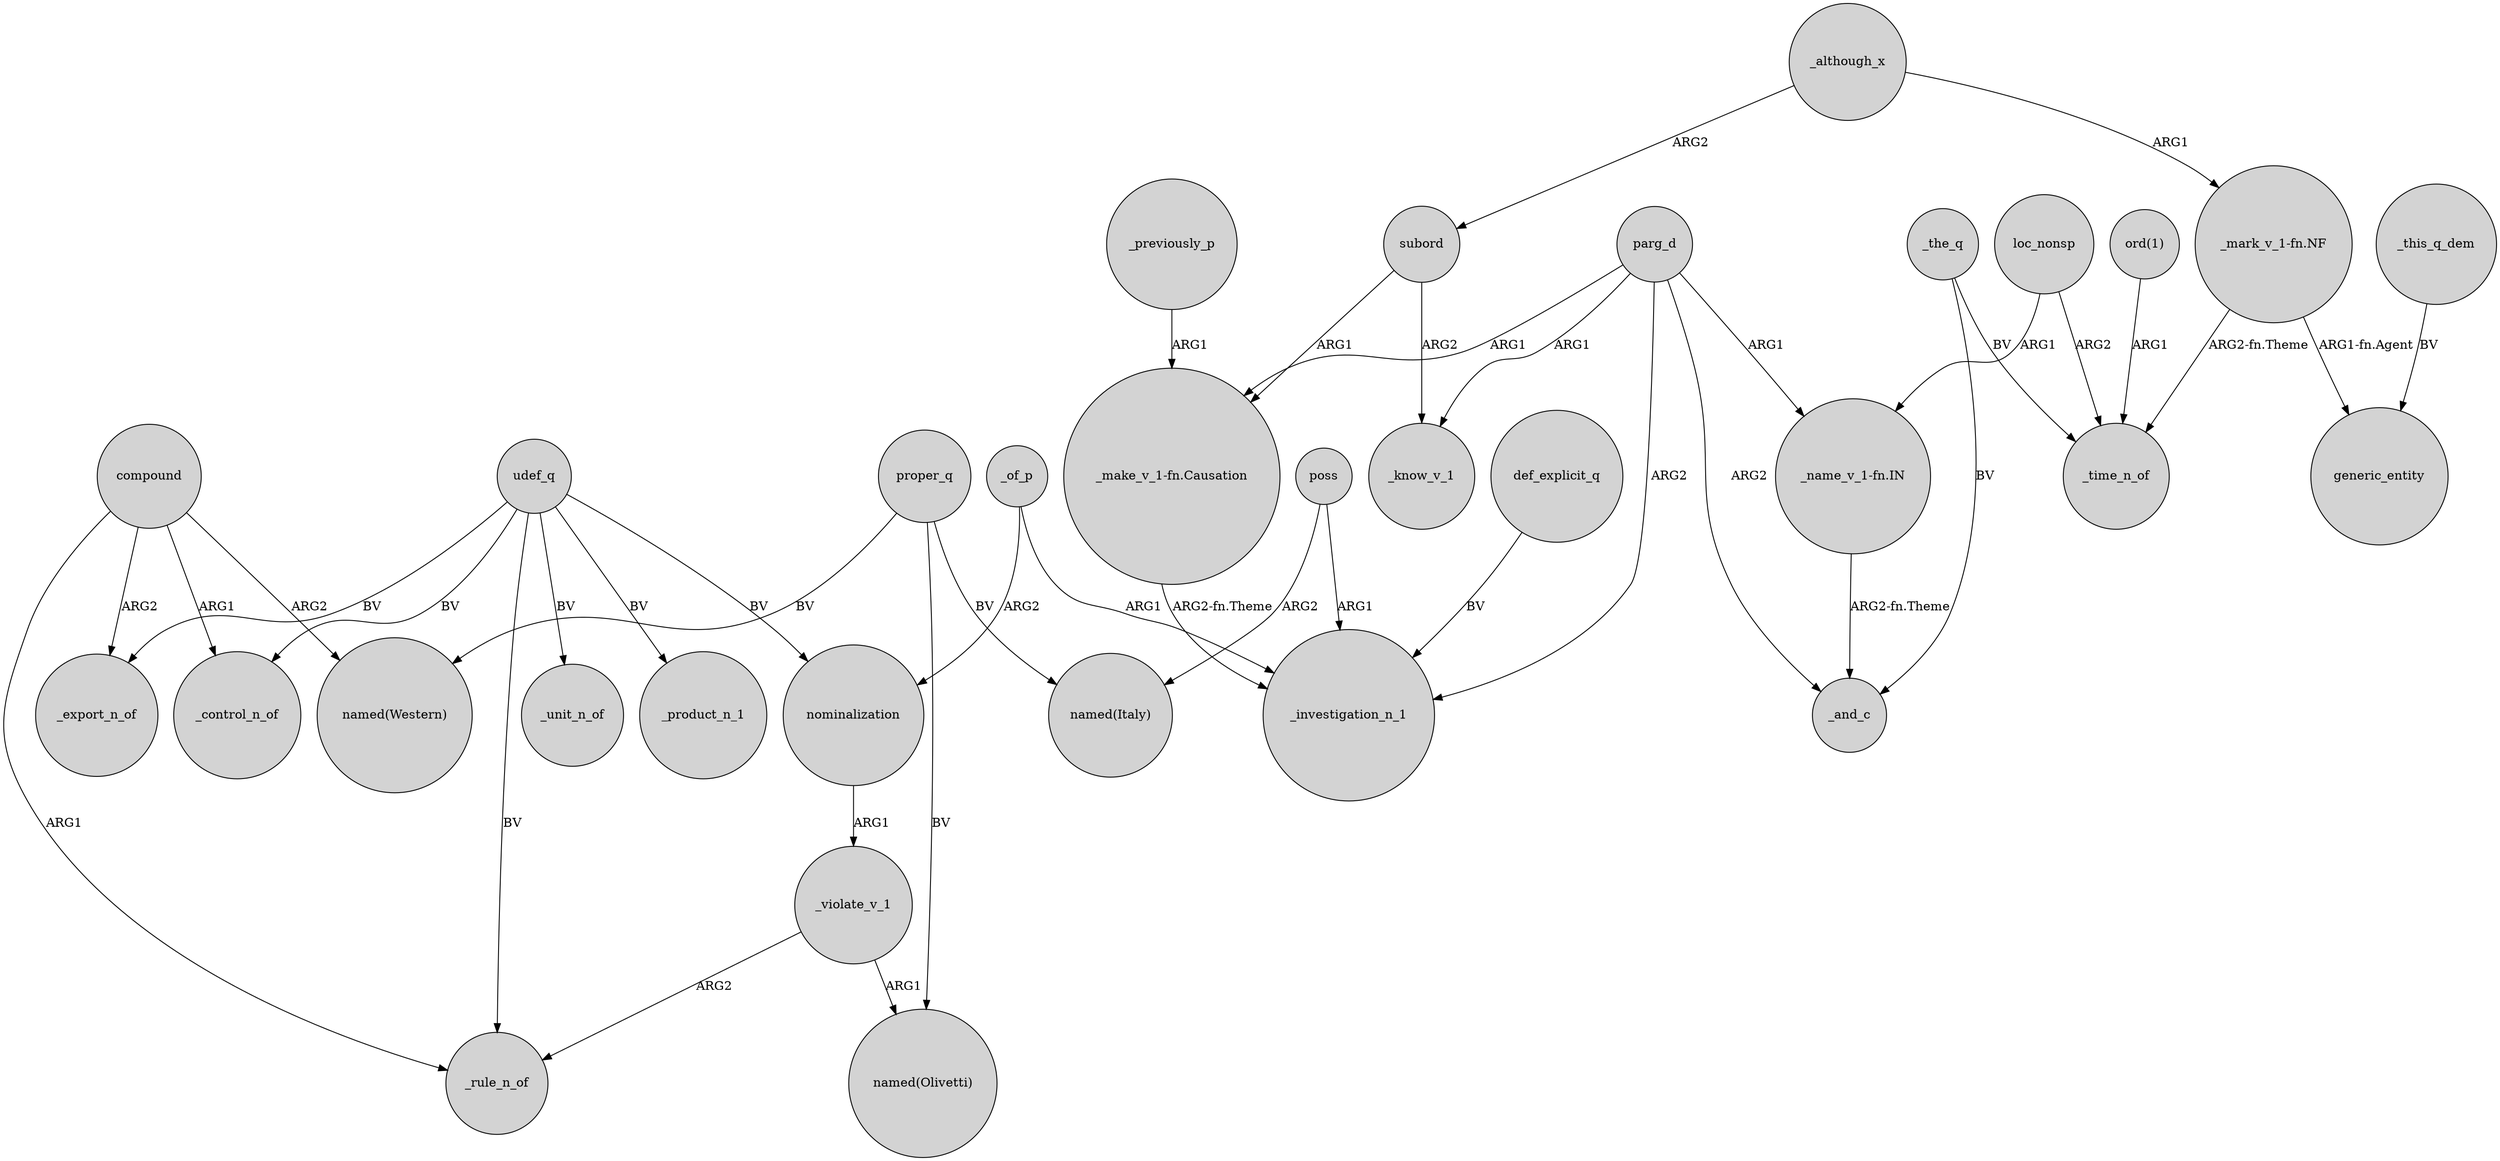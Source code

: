 digraph {
	node [shape=circle style=filled]
	compound -> _export_n_of [label=ARG2]
	udef_q -> _rule_n_of [label=BV]
	"_mark_v_1-fn.NF" -> generic_entity [label="ARG1-fn.Agent"]
	_the_q -> _and_c [label=BV]
	"_mark_v_1-fn.NF" -> _time_n_of [label="ARG2-fn.Theme"]
	"_name_v_1-fn.IN" -> _and_c [label="ARG2-fn.Theme"]
	subord -> "_make_v_1-fn.Causation" [label=ARG1]
	compound -> _rule_n_of [label=ARG1]
	udef_q -> _control_n_of [label=BV]
	udef_q -> _unit_n_of [label=BV]
	"_make_v_1-fn.Causation" -> _investigation_n_1 [label="ARG2-fn.Theme"]
	loc_nonsp -> _time_n_of [label=ARG2]
	poss -> "named(Italy)" [label=ARG2]
	proper_q -> "named(Olivetti)" [label=BV]
	def_explicit_q -> _investigation_n_1 [label=BV]
	parg_d -> _and_c [label=ARG2]
	nominalization -> _violate_v_1 [label=ARG1]
	subord -> _know_v_1 [label=ARG2]
	_violate_v_1 -> _rule_n_of [label=ARG2]
	_the_q -> _time_n_of [label=BV]
	_this_q_dem -> generic_entity [label=BV]
	compound -> _control_n_of [label=ARG1]
	_of_p -> nominalization [label=ARG2]
	_although_x -> "_mark_v_1-fn.NF" [label=ARG1]
	poss -> _investigation_n_1 [label=ARG1]
	_previously_p -> "_make_v_1-fn.Causation" [label=ARG1]
	parg_d -> _investigation_n_1 [label=ARG2]
	parg_d -> _know_v_1 [label=ARG1]
	udef_q -> nominalization [label=BV]
	udef_q -> _export_n_of [label=BV]
	parg_d -> "_make_v_1-fn.Causation" [label=ARG1]
	proper_q -> "named(Western)" [label=BV]
	_of_p -> _investigation_n_1 [label=ARG1]
	"ord(1)" -> _time_n_of [label=ARG1]
	udef_q -> _product_n_1 [label=BV]
	_although_x -> subord [label=ARG2]
	loc_nonsp -> "_name_v_1-fn.IN" [label=ARG1]
	_violate_v_1 -> "named(Olivetti)" [label=ARG1]
	parg_d -> "_name_v_1-fn.IN" [label=ARG1]
	compound -> "named(Western)" [label=ARG2]
	proper_q -> "named(Italy)" [label=BV]
}

